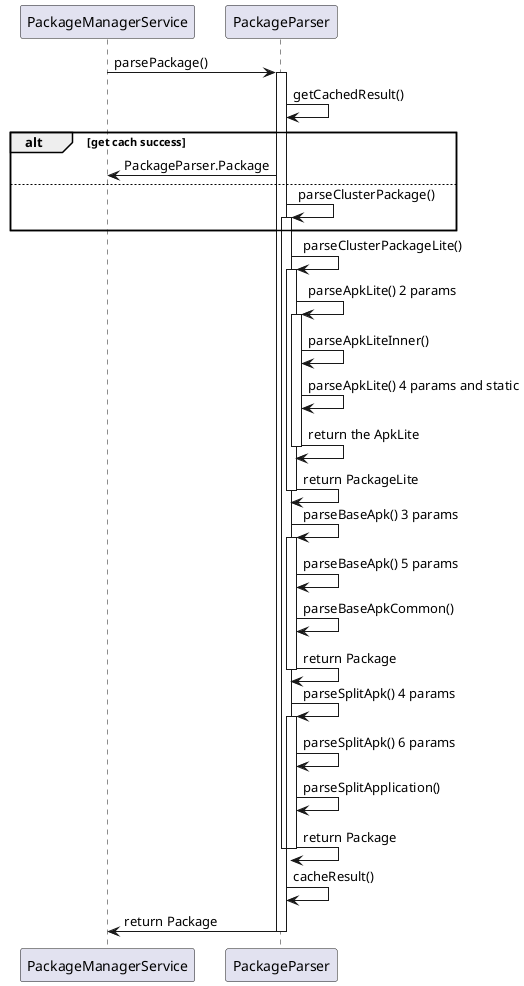 @startuml
participant PackageManagerService as c0
participant PackageParser as c1
c0->c1 : parsePackage()
activate c1
c1->c1 : getCachedResult()
alt get cach success
    c1->c0 : PackageParser.Package
else 
    c1->c1 : parseClusterPackage()
    activate c1
end
c1->c1 : parseClusterPackageLite()
activate c1
c1->c1 : parseApkLite() 2 params
activate c1
c1->c1 : parseApkLiteInner()
c1->c1 : parseApkLite() 4 params and static
c1->c1 : return the ApkLite
deactivate c1
c1->c1 : return PackageLite
deactivate c1

c1->c1 : parseBaseApk() 3 params
activate c1
c1->c1 : parseBaseApk() 5 params
c1->c1 : parseBaseApkCommon()
c1->c1 : return Package
deactivate c1
c1->c1 : parseSplitApk() 4 params
activate c1
c1->c1 : parseSplitApk() 6 params
c1->c1 : parseSplitApplication()
c1->c1 : return Package
deactivate c1
deactivate c1
c1->c1 : cacheResult()
c1->c0 : return Package
deactivate c1

@enduml
